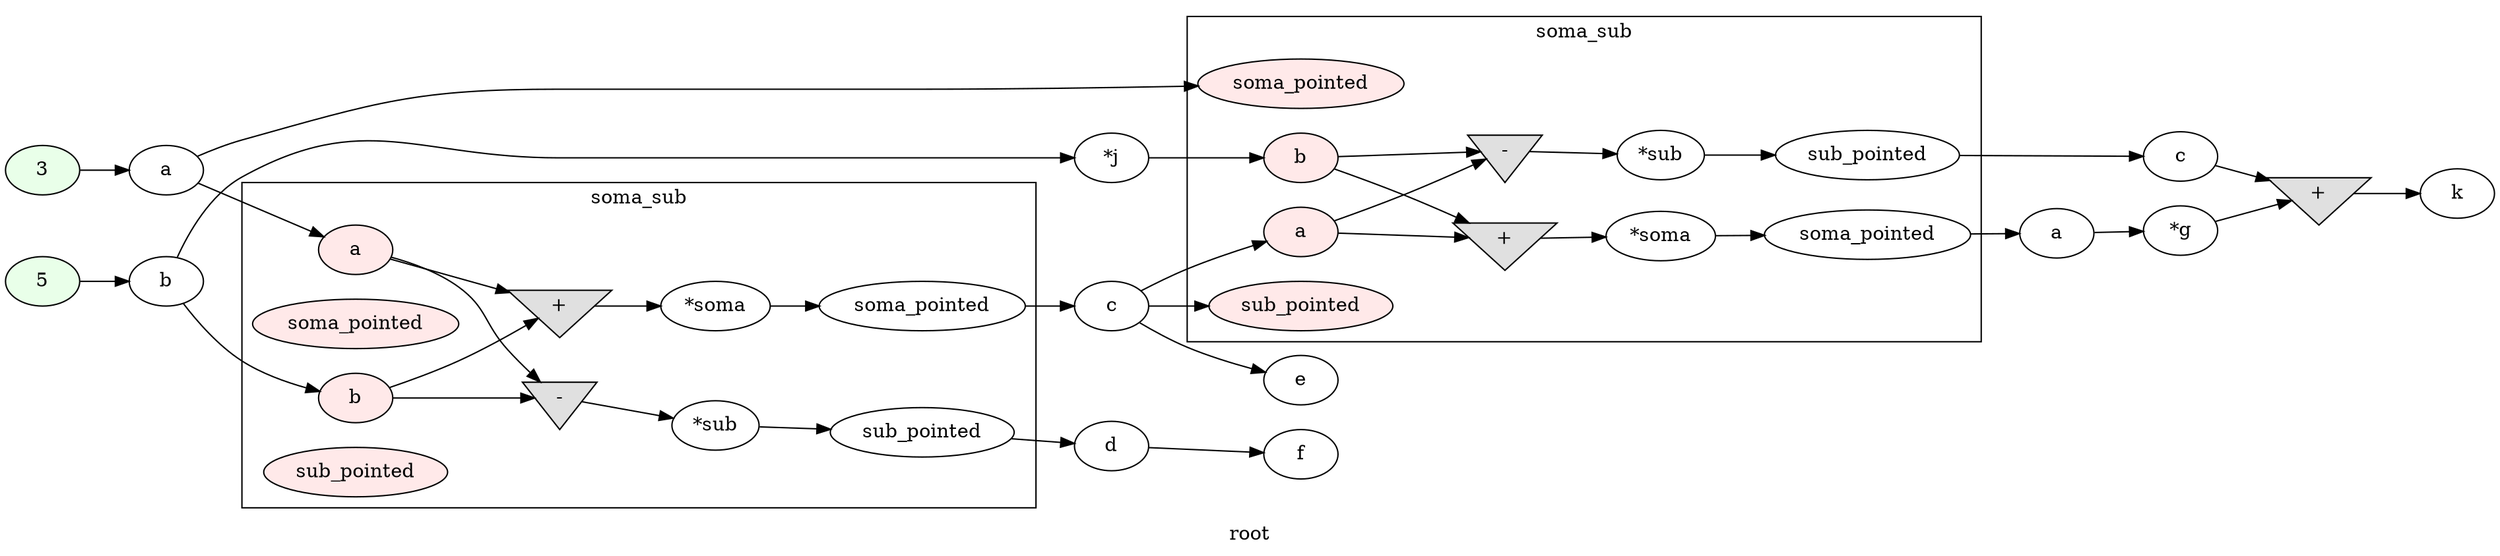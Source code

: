 digraph G
{
rankdir=LR;
label = "root";
	node_000011 [ label = "3", style=filled, fillcolor="#E9FFE9", startingline=10 ]
	node_000012 [ label = "a", startingline=10 ]
	node_000013 [ label = "5", style=filled, fillcolor="#E9FFE9", startingline=11 ]
	node_000014 [ label = "b", startingline=11 ]
	node_000025 [ label = "c", startingline=13 ]
	node_000026 [ label = "d", startingline=13 ]
	node_000027 [ label = "e", startingline=14 ]
	node_000028 [ label = "f", startingline=15 ]
	node_000029 [ label = "*j", startingline=20 ]
	node_000040 [ label = "a", startingline=20 ]
	node_000041 [ label = "c", startingline=20 ]
	node_000042 [ label = "*g", startingline=21 ]
	node_000043 [ label = "+", shape=invtriangle, style=filled, fillcolor="#E0E0E0", startingline=21 ]
	node_000044 [ label = "k", startingline=21 ]
subgraph cluster_3 {
label = "soma_sub";
parent = "G";
startingline = 13;
	node_000015 [ label = "b", style=filled, fillcolor="#FFE9E9", startingline=2 ]
	node_000016 [ label = "soma_pointed", style=filled, fillcolor="#FFE9E9", startingline=2 ]
	node_000017 [ label = "a", style=filled, fillcolor="#FFE9E9", startingline=2 ]
	node_000018 [ label = "sub_pointed", style=filled, fillcolor="#FFE9E9", startingline=2 ]
	node_000019 [ label = "+", shape=invtriangle, style=filled, fillcolor="#E0E0E0", startingline=4 ]
	node_000020 [ label = "*soma", startingline=4 ]
	node_000021 [ label = "soma_pointed", startingline=4 ]
	node_000022 [ label = "-", shape=invtriangle, style=filled, fillcolor="#E0E0E0", startingline=5 ]
	node_000023 [ label = "*sub", startingline=5 ]
	node_000024 [ label = "sub_pointed", startingline=5 ]
}
subgraph cluster_4 {
label = "soma_sub";
parent = "G";
startingline = 20;
	node_000030 [ label = "b", style=filled, fillcolor="#FFE9E9", startingline=2 ]
	node_000031 [ label = "soma_pointed", style=filled, fillcolor="#FFE9E9", startingline=2 ]
	node_000032 [ label = "a", style=filled, fillcolor="#FFE9E9", startingline=2 ]
	node_000033 [ label = "sub_pointed", style=filled, fillcolor="#FFE9E9", startingline=2 ]
	node_000034 [ label = "+", shape=invtriangle, style=filled, fillcolor="#E0E0E0", startingline=4 ]
	node_000035 [ label = "*soma", startingline=4 ]
	node_000036 [ label = "soma_pointed", startingline=4 ]
	node_000037 [ label = "-", shape=invtriangle, style=filled, fillcolor="#E0E0E0", startingline=5 ]
	node_000038 [ label = "*sub", startingline=5 ]
	node_000039 [ label = "sub_pointed", startingline=5 ]
}
	node_000011 -> node_000012
	node_000012 -> node_000017
	node_000012 -> node_000031
	node_000013 -> node_000014
	node_000014 -> node_000015
	node_000014 -> node_000029
	node_000025 -> node_000027
	node_000025 -> node_000032
	node_000025 -> node_000033
	node_000026 -> node_000028
	node_000029 -> node_000030
	node_000040 -> node_000042
	node_000041 -> node_000043
	node_000042 -> node_000043
	node_000043 -> node_000044
	node_000015 -> node_000019
	node_000015 -> node_000022
	node_000017 -> node_000019
	node_000017 -> node_000022
	node_000019 -> node_000020
	node_000020 -> node_000021
	node_000021 -> node_000025
	node_000022 -> node_000023
	node_000023 -> node_000024
	node_000024 -> node_000026
	node_000030 -> node_000034
	node_000030 -> node_000037
	node_000032 -> node_000034
	node_000032 -> node_000037
	node_000034 -> node_000035
	node_000035 -> node_000036
	node_000036 -> node_000040
	node_000037 -> node_000038
	node_000038 -> node_000039
	node_000039 -> node_000041
}
